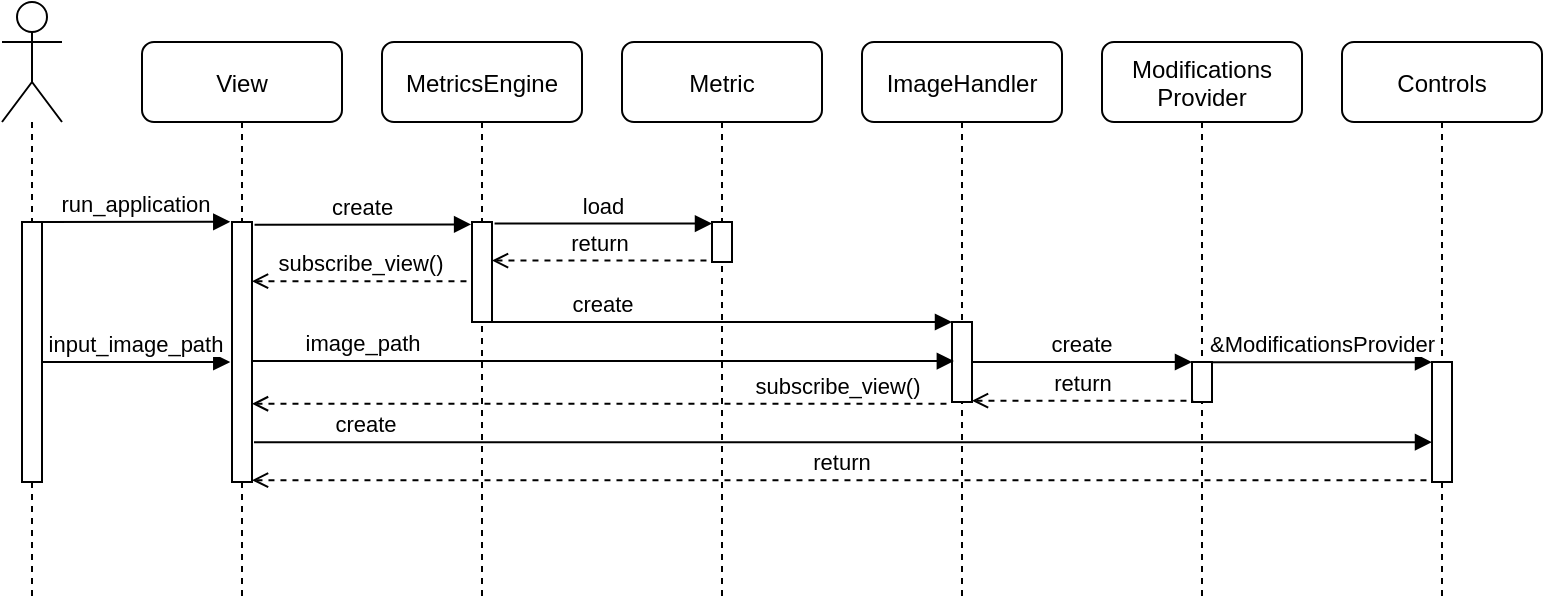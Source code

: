 <mxfile version="13.10.2" type="device"><diagram id="kgpKYQtTHZ0yAKxKKP6v" name="Page-1"><mxGraphModel dx="946" dy="589" grid="1" gridSize="10" guides="1" tooltips="1" connect="1" arrows="1" fold="1" page="0" pageScale="1" pageWidth="850" pageHeight="1100" math="0" shadow="0"><root><mxCell id="0"/><mxCell id="1" parent="0"/><mxCell id="3nuBFxr9cyL0pnOWT2aG-1" value="View" style="shape=umlLifeline;perimeter=lifelinePerimeter;container=1;collapsible=0;recursiveResize=0;rounded=1;shadow=0;strokeWidth=1;" parent="1" vertex="1"><mxGeometry x="120" y="80" width="100" height="280" as="geometry"/></mxCell><mxCell id="3nuBFxr9cyL0pnOWT2aG-2" value="" style="points=[];perimeter=orthogonalPerimeter;rounded=0;shadow=0;strokeWidth=1;" parent="3nuBFxr9cyL0pnOWT2aG-1" vertex="1"><mxGeometry x="45" y="90" width="10" height="130" as="geometry"/></mxCell><mxCell id="3nuBFxr9cyL0pnOWT2aG-5" value="Controls" style="shape=umlLifeline;perimeter=lifelinePerimeter;container=1;collapsible=0;recursiveResize=0;rounded=1;shadow=0;strokeWidth=1;" parent="1" vertex="1"><mxGeometry x="720" y="80" width="100" height="280" as="geometry"/></mxCell><mxCell id="3nuBFxr9cyL0pnOWT2aG-6" value="" style="points=[];perimeter=orthogonalPerimeter;rounded=0;shadow=0;strokeWidth=1;" parent="3nuBFxr9cyL0pnOWT2aG-5" vertex="1"><mxGeometry x="45" y="160" width="10" height="60" as="geometry"/></mxCell><mxCell id="2aPL4AazkTmBKSFgBArN-2" value="ImageHandler" style="shape=umlLifeline;perimeter=lifelinePerimeter;container=1;collapsible=0;recursiveResize=0;rounded=1;shadow=0;strokeWidth=1;fontSize=12;" vertex="1" parent="1"><mxGeometry x="480" y="80" width="100" height="280" as="geometry"/></mxCell><mxCell id="2aPL4AazkTmBKSFgBArN-3" value="" style="points=[];perimeter=orthogonalPerimeter;rounded=0;shadow=0;strokeWidth=1;" vertex="1" parent="2aPL4AazkTmBKSFgBArN-2"><mxGeometry x="45" y="140" width="10" height="40" as="geometry"/></mxCell><mxCell id="2aPL4AazkTmBKSFgBArN-4" value="MetricsEngine" style="shape=umlLifeline;perimeter=lifelinePerimeter;container=1;collapsible=0;recursiveResize=0;rounded=1;shadow=0;strokeWidth=1;fontSize=12;" vertex="1" parent="1"><mxGeometry x="240" y="80" width="100" height="280" as="geometry"/></mxCell><mxCell id="2aPL4AazkTmBKSFgBArN-5" value="" style="points=[];perimeter=orthogonalPerimeter;rounded=0;shadow=0;strokeWidth=1;" vertex="1" parent="2aPL4AazkTmBKSFgBArN-4"><mxGeometry x="45" y="90" width="10" height="50" as="geometry"/></mxCell><mxCell id="2aPL4AazkTmBKSFgBArN-7" value="create" style="verticalAlign=bottom;endArrow=block;shadow=0;strokeWidth=1;entryX=-0.045;entryY=0.024;entryDx=0;entryDy=0;entryPerimeter=0;exitX=1.128;exitY=0.011;exitDx=0;exitDy=0;exitPerimeter=0;" edge="1" parent="1" source="3nuBFxr9cyL0pnOWT2aG-2" target="2aPL4AazkTmBKSFgBArN-5"><mxGeometry relative="1" as="geometry"><mxPoint x="275" y="160" as="sourcePoint"/><mxPoint x="346" y="180" as="targetPoint"/><Array as="points"/></mxGeometry></mxCell><mxCell id="2aPL4AazkTmBKSFgBArN-9" value="create" style="verticalAlign=bottom;endArrow=block;shadow=0;strokeWidth=1;" edge="1" parent="1" source="2aPL4AazkTmBKSFgBArN-5" target="2aPL4AazkTmBKSFgBArN-3"><mxGeometry x="-0.519" relative="1" as="geometry"><mxPoint x="340" y="180" as="sourcePoint"/><mxPoint x="500" y="180" as="targetPoint"/><Array as="points"/><mxPoint as="offset"/></mxGeometry></mxCell><mxCell id="2aPL4AazkTmBKSFgBArN-11" value="subscribe_view()" style="verticalAlign=bottom;endArrow=none;dashed=1;endSize=8;shadow=0;strokeWidth=1;endFill=0;startArrow=open;startFill=0;entryX=-0.071;entryY=0.592;entryDx=0;entryDy=0;entryPerimeter=0;" edge="1" parent="1" source="3nuBFxr9cyL0pnOWT2aG-2" target="2aPL4AazkTmBKSFgBArN-5"><mxGeometry relative="1" as="geometry"><mxPoint x="275" y="236" as="targetPoint"/><mxPoint x="170" y="187" as="sourcePoint"/></mxGeometry></mxCell><mxCell id="2aPL4AazkTmBKSFgBArN-12" value="subscribe_view()" style="verticalAlign=bottom;endArrow=none;dashed=1;endSize=8;shadow=0;strokeWidth=1;endFill=0;startArrow=open;startFill=0;entryX=-0.045;entryY=1.022;entryDx=0;entryDy=0;entryPerimeter=0;" edge="1" parent="1" source="3nuBFxr9cyL0pnOWT2aG-2" target="2aPL4AazkTmBKSFgBArN-3"><mxGeometry x="0.677" relative="1" as="geometry"><mxPoint x="525" y="215" as="targetPoint"/><mxPoint x="170" y="187" as="sourcePoint"/><mxPoint as="offset"/></mxGeometry></mxCell><mxCell id="2aPL4AazkTmBKSFgBArN-13" value="Modifications&#10;Provider" style="shape=umlLifeline;perimeter=lifelinePerimeter;container=1;collapsible=0;recursiveResize=0;rounded=1;shadow=0;strokeWidth=1;fontSize=12;" vertex="1" parent="1"><mxGeometry x="600" y="80" width="100" height="280" as="geometry"/></mxCell><mxCell id="2aPL4AazkTmBKSFgBArN-14" value="" style="points=[];perimeter=orthogonalPerimeter;rounded=0;shadow=0;strokeWidth=1;" vertex="1" parent="2aPL4AazkTmBKSFgBArN-13"><mxGeometry x="45" y="160" width="10" height="20" as="geometry"/></mxCell><mxCell id="2aPL4AazkTmBKSFgBArN-15" value="create" style="verticalAlign=bottom;endArrow=block;shadow=0;strokeWidth=1;" edge="1" parent="1" source="2aPL4AazkTmBKSFgBArN-3" target="2aPL4AazkTmBKSFgBArN-14"><mxGeometry relative="1" as="geometry"><mxPoint x="657" y="220" as="sourcePoint"/><mxPoint x="640" y="180" as="targetPoint"/><Array as="points"/></mxGeometry></mxCell><mxCell id="2aPL4AazkTmBKSFgBArN-19" value="create" style="verticalAlign=bottom;endArrow=block;shadow=0;strokeWidth=1;exitX=1.1;exitY=0.847;exitDx=0;exitDy=0;exitPerimeter=0;" edge="1" parent="1" source="3nuBFxr9cyL0pnOWT2aG-2" target="3nuBFxr9cyL0pnOWT2aG-6"><mxGeometry x="-0.81" relative="1" as="geometry"><mxPoint x="178" y="280" as="sourcePoint"/><mxPoint x="880" y="235" as="targetPoint"/><Array as="points"/><mxPoint as="offset"/></mxGeometry></mxCell><mxCell id="2aPL4AazkTmBKSFgBArN-20" value="&amp;ModificationsProvider" style="verticalAlign=bottom;endArrow=block;shadow=0;strokeWidth=1;exitX=1.024;exitY=0.005;exitDx=0;exitDy=0;exitPerimeter=0;" edge="1" parent="1" source="2aPL4AazkTmBKSFgBArN-14" target="3nuBFxr9cyL0pnOWT2aG-6"><mxGeometry relative="1" as="geometry"><mxPoint x="817" y="220" as="sourcePoint"/><mxPoint x="620" y="180" as="targetPoint"/><Array as="points"/></mxGeometry></mxCell><mxCell id="2aPL4AazkTmBKSFgBArN-22" value="Metric" style="shape=umlLifeline;perimeter=lifelinePerimeter;container=1;collapsible=0;recursiveResize=0;rounded=1;shadow=0;strokeWidth=1;fontSize=12;" vertex="1" parent="1"><mxGeometry x="360" y="80" width="100" height="280" as="geometry"/></mxCell><mxCell id="2aPL4AazkTmBKSFgBArN-23" value="" style="points=[];perimeter=orthogonalPerimeter;rounded=0;shadow=0;strokeWidth=1;" vertex="1" parent="2aPL4AazkTmBKSFgBArN-22"><mxGeometry x="45" y="90" width="10" height="20" as="geometry"/></mxCell><mxCell id="2aPL4AazkTmBKSFgBArN-24" value="load" style="verticalAlign=bottom;endArrow=block;shadow=0;strokeWidth=1;exitX=1.128;exitY=0.016;exitDx=0;exitDy=0;exitPerimeter=0;" edge="1" parent="1" source="2aPL4AazkTmBKSFgBArN-5" target="2aPL4AazkTmBKSFgBArN-23"><mxGeometry relative="1" as="geometry"><mxPoint x="255" y="160" as="sourcePoint"/><mxPoint x="326" y="180" as="targetPoint"/><Array as="points"/></mxGeometry></mxCell><mxCell id="2aPL4AazkTmBKSFgBArN-25" value="return" style="verticalAlign=bottom;endArrow=none;dashed=1;endSize=8;shadow=0;strokeWidth=1;endFill=0;startArrow=open;startFill=0;entryX=-0.151;entryY=0.965;entryDx=0;entryDy=0;entryPerimeter=0;" edge="1" parent="1" source="2aPL4AazkTmBKSFgBArN-5" target="2aPL4AazkTmBKSFgBArN-23"><mxGeometry relative="1" as="geometry"><mxPoint x="255" y="236" as="targetPoint"/><mxPoint x="150" y="187" as="sourcePoint"/></mxGeometry></mxCell><mxCell id="2aPL4AazkTmBKSFgBArN-26" value="return" style="verticalAlign=bottom;endArrow=none;dashed=1;endSize=8;shadow=0;strokeWidth=1;endFill=0;startArrow=open;startFill=0;entryX=0.061;entryY=0.967;entryDx=0;entryDy=0;entryPerimeter=0;" edge="1" parent="1" source="2aPL4AazkTmBKSFgBArN-3" target="2aPL4AazkTmBKSFgBArN-14"><mxGeometry relative="1" as="geometry"><mxPoint x="394.71" y="203.25" as="targetPoint"/><mxPoint x="265" y="203.25" as="sourcePoint"/></mxGeometry></mxCell><mxCell id="2aPL4AazkTmBKSFgBArN-27" value="return" style="verticalAlign=bottom;endArrow=none;dashed=1;endSize=8;shadow=0;strokeWidth=1;endFill=0;startArrow=open;startFill=0;entryX=0;entryY=0.985;entryDx=0;entryDy=0;entryPerimeter=0;" edge="1" parent="1" source="3nuBFxr9cyL0pnOWT2aG-2" target="3nuBFxr9cyL0pnOWT2aG-6"><mxGeometry relative="1" as="geometry"><mxPoint x="1020" y="310" as="targetPoint"/><mxPoint x="460" y="310" as="sourcePoint"/></mxGeometry></mxCell><mxCell id="2aPL4AazkTmBKSFgBArN-38" value="" style="edgeStyle=orthogonalEdgeStyle;rounded=0;orthogonalLoop=1;jettySize=auto;html=1;startArrow=none;startFill=0;endArrow=none;endFill=0;fontSize=12;dashed=1;" edge="1" parent="1" source="2aPL4AazkTmBKSFgBArN-28"><mxGeometry relative="1" as="geometry"><mxPoint x="65" y="360" as="targetPoint"/></mxGeometry></mxCell><mxCell id="2aPL4AazkTmBKSFgBArN-39" value="" style="edgeStyle=orthogonalEdgeStyle;rounded=0;orthogonalLoop=1;jettySize=auto;html=1;dashed=1;startArrow=none;startFill=0;endArrow=none;endFill=0;fontSize=12;" edge="1" parent="1" source="2aPL4AazkTmBKSFgBArN-28" target="2aPL4AazkTmBKSFgBArN-37"><mxGeometry relative="1" as="geometry"/></mxCell><mxCell id="2aPL4AazkTmBKSFgBArN-28" value="" style="shape=umlActor;verticalLabelPosition=bottom;verticalAlign=top;html=1;outlineConnect=0;rounded=1;fontSize=12;" vertex="1" parent="1"><mxGeometry x="50" y="60" width="30" height="60" as="geometry"/></mxCell><mxCell id="2aPL4AazkTmBKSFgBArN-29" value="run_application" style="verticalAlign=bottom;endArrow=block;shadow=0;strokeWidth=1;entryX=-0.086;entryY=-0.001;entryDx=0;entryDy=0;entryPerimeter=0;" edge="1" parent="1" source="2aPL4AazkTmBKSFgBArN-37" target="3nuBFxr9cyL0pnOWT2aG-2"><mxGeometry relative="1" as="geometry"><mxPoint x="90" y="170" as="sourcePoint"/><mxPoint x="314.55" y="181.2" as="targetPoint"/><Array as="points"/></mxGeometry></mxCell><mxCell id="2aPL4AazkTmBKSFgBArN-33" value="image_path" style="verticalAlign=bottom;endArrow=block;shadow=0;strokeWidth=1;entryX=0.093;entryY=0.488;entryDx=0;entryDy=0;entryPerimeter=0;" edge="1" parent="1" source="3nuBFxr9cyL0pnOWT2aG-2" target="2aPL4AazkTmBKSFgBArN-3"><mxGeometry x="-0.683" relative="1" as="geometry"><mxPoint x="360" y="180" as="sourcePoint"/><mxPoint x="520" y="180" as="targetPoint"/><mxPoint as="offset"/></mxGeometry></mxCell><mxCell id="2aPL4AazkTmBKSFgBArN-34" value="input_image_path" style="verticalAlign=bottom;endArrow=block;shadow=0;strokeWidth=1;entryX=-0.086;entryY=-0.001;entryDx=0;entryDy=0;entryPerimeter=0;" edge="1" parent="1" source="2aPL4AazkTmBKSFgBArN-37"><mxGeometry relative="1" as="geometry"><mxPoint x="90.0" y="240.13" as="sourcePoint"/><mxPoint x="164.14" y="240" as="targetPoint"/><Array as="points"/></mxGeometry></mxCell><mxCell id="2aPL4AazkTmBKSFgBArN-37" value="" style="points=[];perimeter=orthogonalPerimeter;rounded=0;shadow=0;strokeWidth=1;" vertex="1" parent="1"><mxGeometry x="60" y="170" width="10" height="130" as="geometry"/></mxCell></root></mxGraphModel></diagram></mxfile>